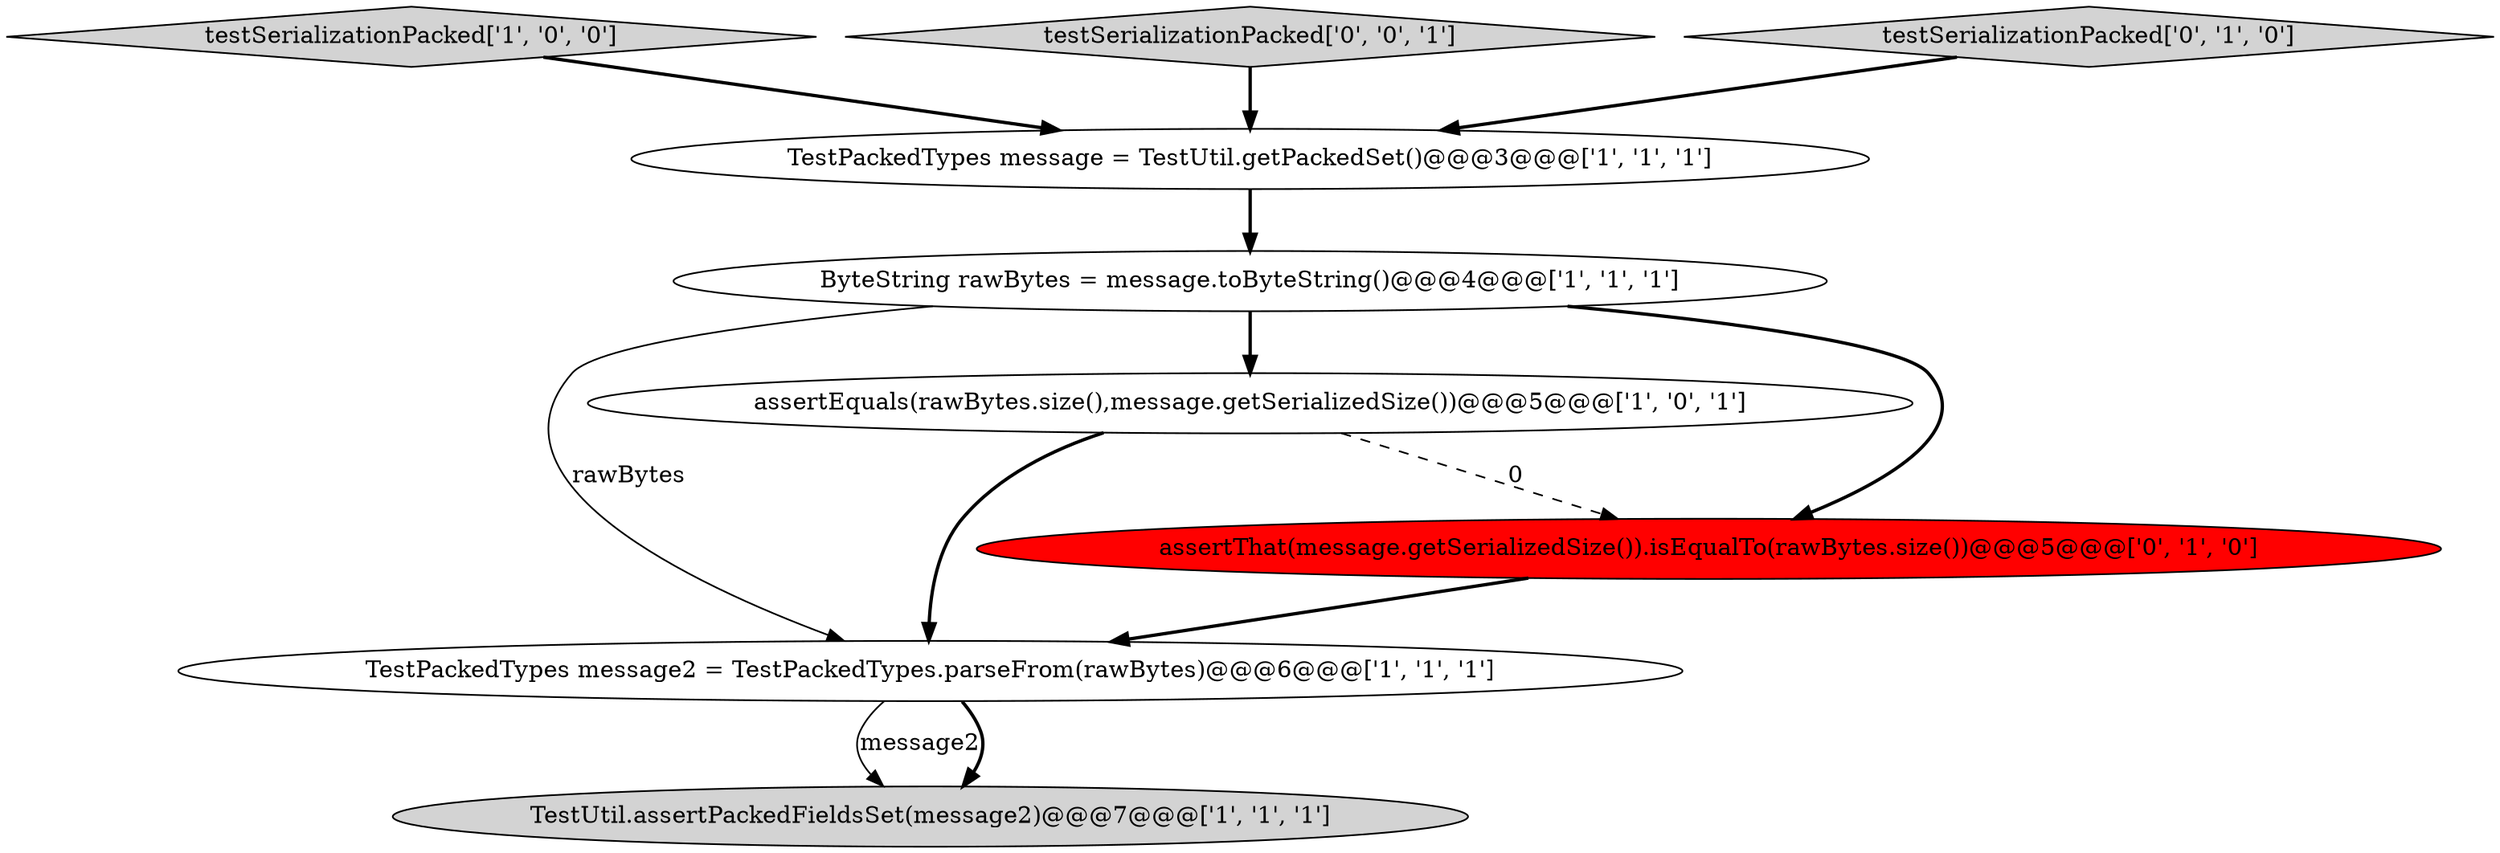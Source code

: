 digraph {
3 [style = filled, label = "testSerializationPacked['1', '0', '0']", fillcolor = lightgray, shape = diamond image = "AAA0AAABBB1BBB"];
0 [style = filled, label = "TestUtil.assertPackedFieldsSet(message2)@@@7@@@['1', '1', '1']", fillcolor = lightgray, shape = ellipse image = "AAA0AAABBB1BBB"];
4 [style = filled, label = "TestPackedTypes message = TestUtil.getPackedSet()@@@3@@@['1', '1', '1']", fillcolor = white, shape = ellipse image = "AAA0AAABBB1BBB"];
1 [style = filled, label = "ByteString rawBytes = message.toByteString()@@@4@@@['1', '1', '1']", fillcolor = white, shape = ellipse image = "AAA0AAABBB1BBB"];
2 [style = filled, label = "assertEquals(rawBytes.size(),message.getSerializedSize())@@@5@@@['1', '0', '1']", fillcolor = white, shape = ellipse image = "AAA0AAABBB1BBB"];
5 [style = filled, label = "TestPackedTypes message2 = TestPackedTypes.parseFrom(rawBytes)@@@6@@@['1', '1', '1']", fillcolor = white, shape = ellipse image = "AAA0AAABBB1BBB"];
8 [style = filled, label = "testSerializationPacked['0', '0', '1']", fillcolor = lightgray, shape = diamond image = "AAA0AAABBB3BBB"];
7 [style = filled, label = "testSerializationPacked['0', '1', '0']", fillcolor = lightgray, shape = diamond image = "AAA0AAABBB2BBB"];
6 [style = filled, label = "assertThat(message.getSerializedSize()).isEqualTo(rawBytes.size())@@@5@@@['0', '1', '0']", fillcolor = red, shape = ellipse image = "AAA1AAABBB2BBB"];
1->5 [style = solid, label="rawBytes"];
6->5 [style = bold, label=""];
1->2 [style = bold, label=""];
4->1 [style = bold, label=""];
1->6 [style = bold, label=""];
5->0 [style = solid, label="message2"];
8->4 [style = bold, label=""];
7->4 [style = bold, label=""];
5->0 [style = bold, label=""];
3->4 [style = bold, label=""];
2->5 [style = bold, label=""];
2->6 [style = dashed, label="0"];
}
